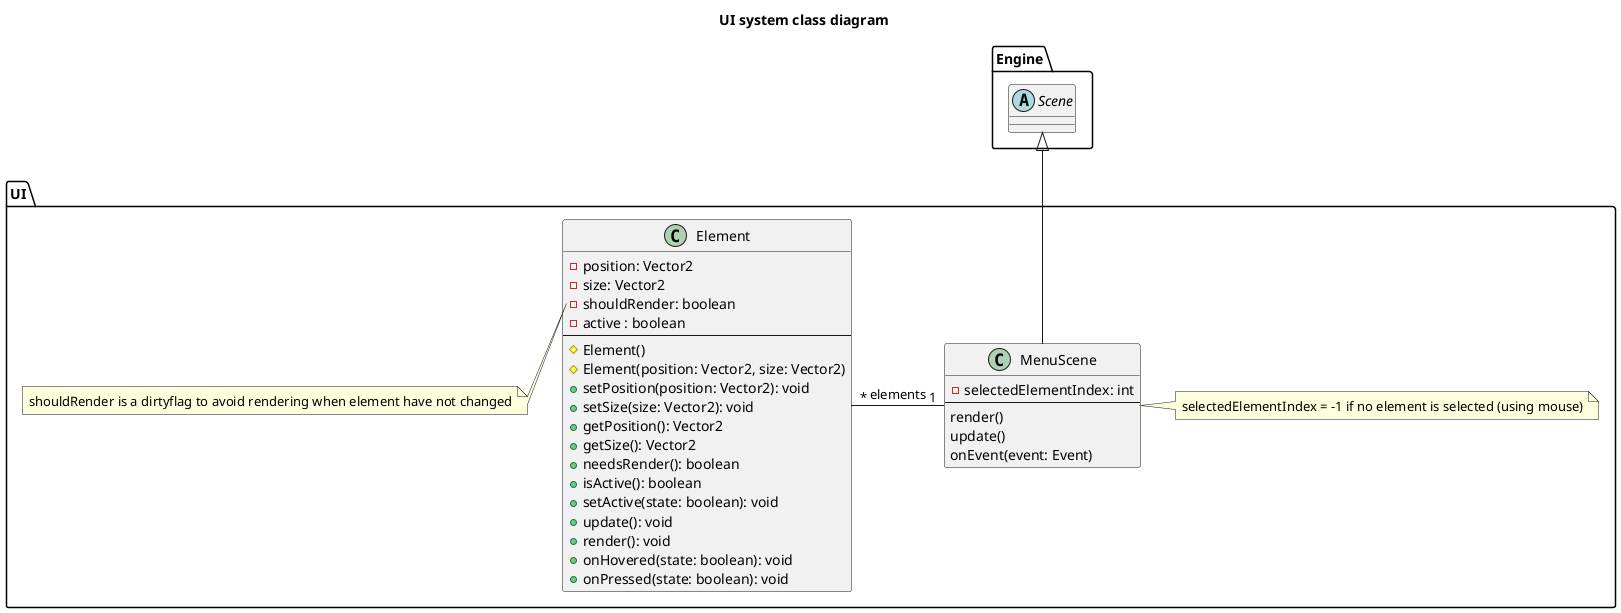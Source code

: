 @startuml
title UI system class diagram

package UI {
    class Element {
        - position: Vector2
        - size: Vector2
        - shouldRender: boolean
        - active : boolean
        ---
        # Element()
        # Element(position: Vector2, size: Vector2)
        + setPosition(position: Vector2): void
        + setSize(size: Vector2): void
        + getPosition(): Vector2
        + getSize(): Vector2
        + needsRender(): boolean
        + isActive(): boolean
        + setActive(state: boolean): void
        + update(): void
        + render(): void
        + onHovered(state: boolean): void
        + onPressed(state: boolean): void
    }
    note left of Element::shouldRender
        shouldRender is a dirtyflag to avoid rendering when element have not changed
    end note

    class MenuScene {
        - selectedElementIndex: int
        ---
        render()
        update()
        onEvent(event: Event)
    }
    note right: selectedElementIndex = -1 if no element is selected (using mouse)
}

package Engine {
    abstract Scene
}

MenuScene -up-|> Scene
Element "*" -right- "1" MenuScene: elements

@enduml